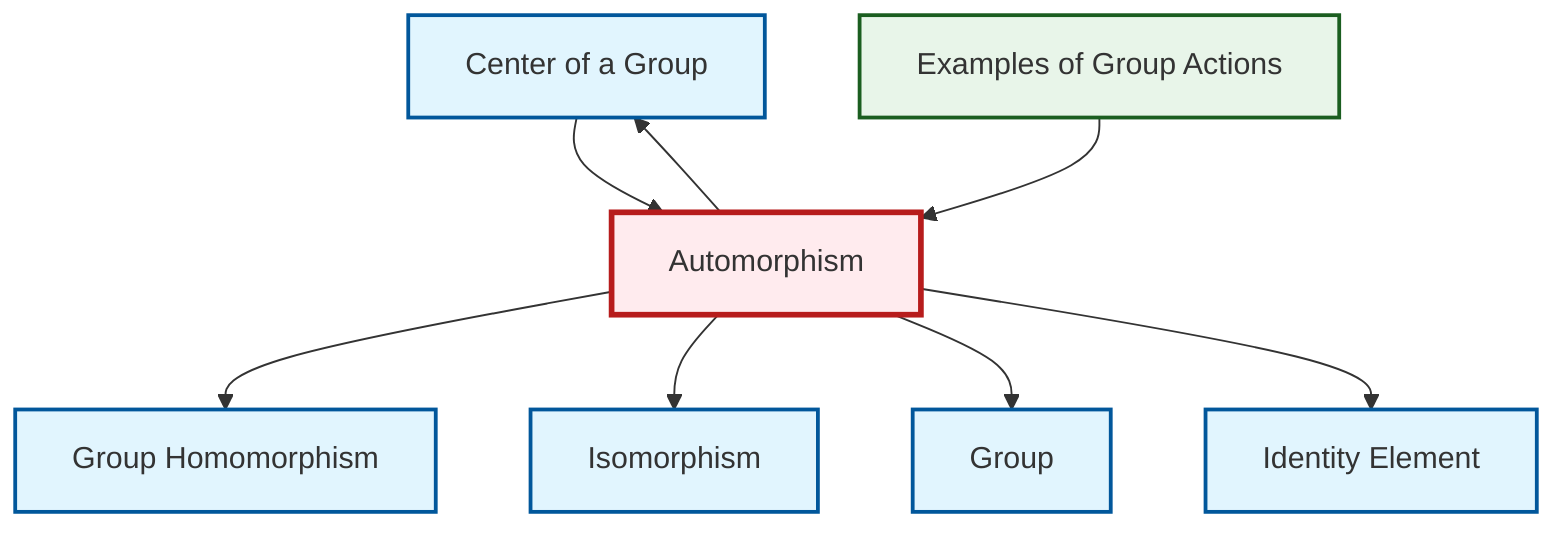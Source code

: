 graph TD
    classDef definition fill:#e1f5fe,stroke:#01579b,stroke-width:2px
    classDef theorem fill:#f3e5f5,stroke:#4a148c,stroke-width:2px
    classDef axiom fill:#fff3e0,stroke:#e65100,stroke-width:2px
    classDef example fill:#e8f5e9,stroke:#1b5e20,stroke-width:2px
    classDef current fill:#ffebee,stroke:#b71c1c,stroke-width:3px
    def-center-of-group["Center of a Group"]:::definition
    def-identity-element["Identity Element"]:::definition
    ex-group-action-examples["Examples of Group Actions"]:::example
    def-homomorphism["Group Homomorphism"]:::definition
    def-isomorphism["Isomorphism"]:::definition
    def-group["Group"]:::definition
    def-automorphism["Automorphism"]:::definition
    def-automorphism --> def-homomorphism
    def-center-of-group --> def-automorphism
    def-automorphism --> def-center-of-group
    def-automorphism --> def-isomorphism
    def-automorphism --> def-group
    ex-group-action-examples --> def-automorphism
    def-automorphism --> def-identity-element
    class def-automorphism current